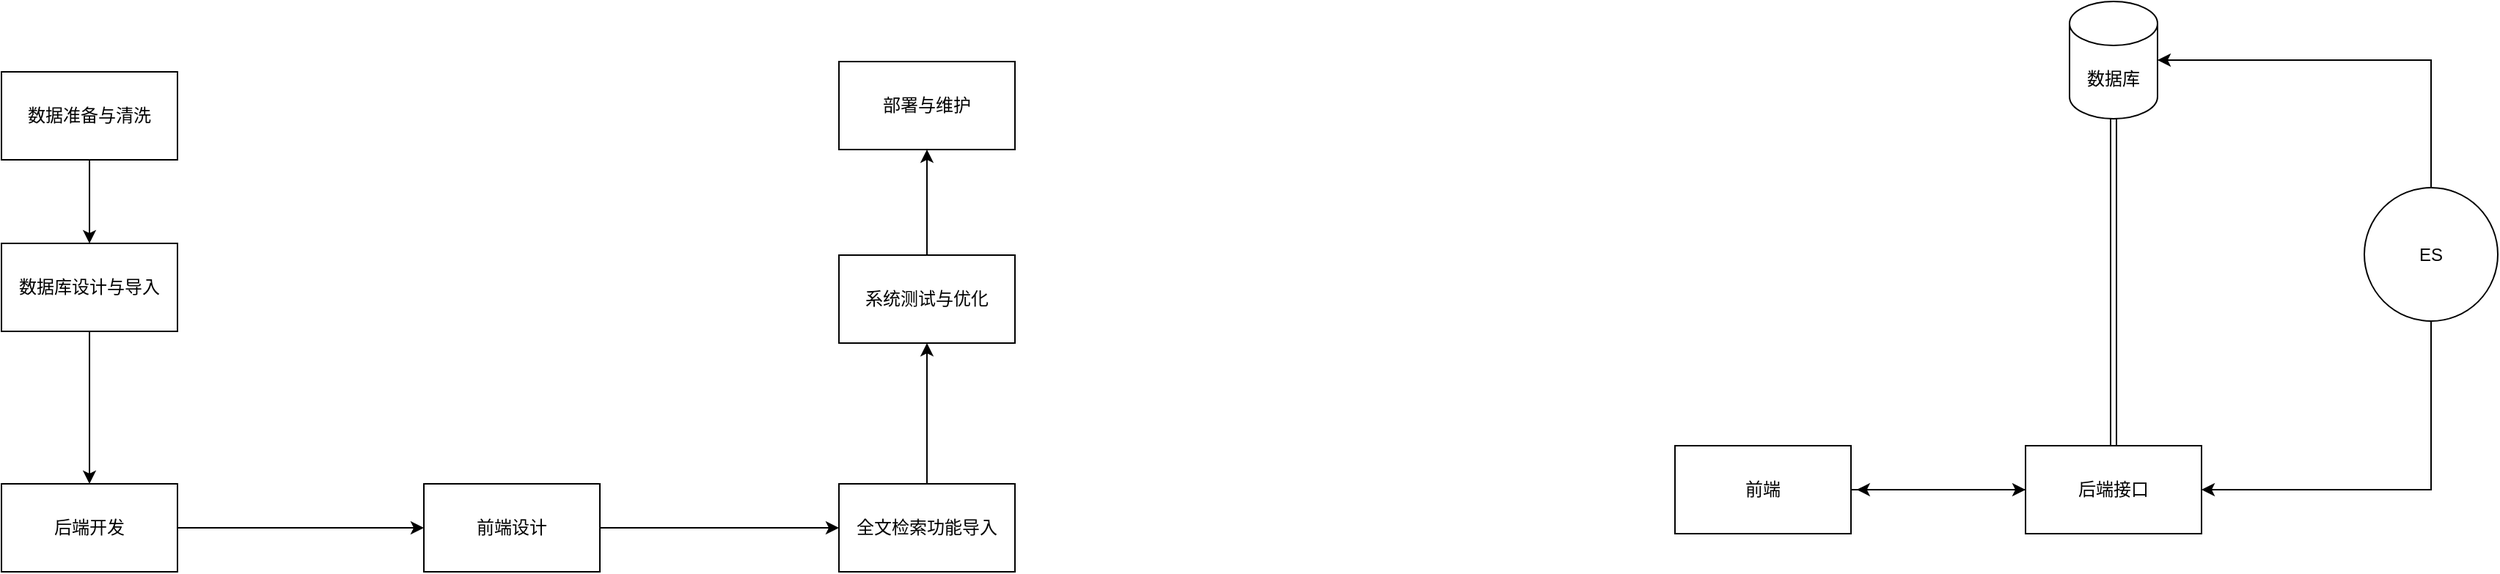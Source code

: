 <mxfile border="50" scale="3" compressed="false" locked="false" version="24.8.3">
  <diagram name="Blank" id="YmL12bMKpDGza6XwsDPr">
    <mxGraphModel dx="1022" dy="572" grid="0" gridSize="10" guides="1" tooltips="1" connect="1" arrows="1" fold="1" page="0" pageScale="1" pageWidth="827" pageHeight="1169" background="none" math="1" shadow="0">
      <root>
        <mxCell id="X5NqExCQtvZxIxQ7pmgY-0" />
        <mxCell id="1" parent="X5NqExCQtvZxIxQ7pmgY-0" />
        <mxCell id="Fy2plHTdan9sPoVwwzyH-1" value="数据准备与清洗" style="rounded=0;whiteSpace=wrap;html=1;" vertex="1" parent="1">
          <mxGeometry x="169" y="201" width="120" height="60" as="geometry" />
        </mxCell>
        <mxCell id="Fy2plHTdan9sPoVwwzyH-3" value="" style="endArrow=classic;html=1;rounded=0;exitX=0.5;exitY=1;exitDx=0;exitDy=0;" edge="1" parent="1" source="Fy2plHTdan9sPoVwwzyH-1" target="Fy2plHTdan9sPoVwwzyH-4">
          <mxGeometry width="50" height="50" relative="1" as="geometry">
            <mxPoint x="385" y="347" as="sourcePoint" />
            <mxPoint x="323" y="333" as="targetPoint" />
          </mxGeometry>
        </mxCell>
        <mxCell id="Fy2plHTdan9sPoVwwzyH-6" value="" style="edgeStyle=orthogonalEdgeStyle;rounded=0;orthogonalLoop=1;jettySize=auto;html=1;" edge="1" parent="1" source="Fy2plHTdan9sPoVwwzyH-4" target="Fy2plHTdan9sPoVwwzyH-5">
          <mxGeometry relative="1" as="geometry" />
        </mxCell>
        <mxCell id="Fy2plHTdan9sPoVwwzyH-4" value="数据库设计与导入" style="rounded=0;whiteSpace=wrap;html=1;" vertex="1" parent="1">
          <mxGeometry x="169" y="318.0" width="120" height="60" as="geometry" />
        </mxCell>
        <mxCell id="Fy2plHTdan9sPoVwwzyH-8" value="" style="edgeStyle=orthogonalEdgeStyle;rounded=0;orthogonalLoop=1;jettySize=auto;html=1;" edge="1" parent="1" source="Fy2plHTdan9sPoVwwzyH-5" target="Fy2plHTdan9sPoVwwzyH-7">
          <mxGeometry relative="1" as="geometry" />
        </mxCell>
        <mxCell id="Fy2plHTdan9sPoVwwzyH-5" value="后端开发" style="rounded=0;whiteSpace=wrap;html=1;" vertex="1" parent="1">
          <mxGeometry x="169" y="482.0" width="120" height="60" as="geometry" />
        </mxCell>
        <mxCell id="Fy2plHTdan9sPoVwwzyH-10" value="" style="edgeStyle=orthogonalEdgeStyle;rounded=0;orthogonalLoop=1;jettySize=auto;html=1;" edge="1" parent="1" source="Fy2plHTdan9sPoVwwzyH-7" target="Fy2plHTdan9sPoVwwzyH-9">
          <mxGeometry relative="1" as="geometry" />
        </mxCell>
        <mxCell id="Fy2plHTdan9sPoVwwzyH-7" value="前端设计" style="rounded=0;whiteSpace=wrap;html=1;" vertex="1" parent="1">
          <mxGeometry x="457" y="482.0" width="120" height="60" as="geometry" />
        </mxCell>
        <mxCell id="Fy2plHTdan9sPoVwwzyH-12" value="" style="edgeStyle=orthogonalEdgeStyle;rounded=0;orthogonalLoop=1;jettySize=auto;html=1;" edge="1" parent="1" source="Fy2plHTdan9sPoVwwzyH-9" target="Fy2plHTdan9sPoVwwzyH-11">
          <mxGeometry relative="1" as="geometry" />
        </mxCell>
        <mxCell id="Fy2plHTdan9sPoVwwzyH-9" value="全文检索功能导入" style="rounded=0;whiteSpace=wrap;html=1;" vertex="1" parent="1">
          <mxGeometry x="740" y="482.0" width="120" height="60" as="geometry" />
        </mxCell>
        <mxCell id="Fy2plHTdan9sPoVwwzyH-14" value="" style="edgeStyle=orthogonalEdgeStyle;rounded=0;orthogonalLoop=1;jettySize=auto;html=1;" edge="1" parent="1" source="Fy2plHTdan9sPoVwwzyH-11" target="Fy2plHTdan9sPoVwwzyH-13">
          <mxGeometry relative="1" as="geometry" />
        </mxCell>
        <mxCell id="Fy2plHTdan9sPoVwwzyH-11" value="系统测试与优化" style="rounded=0;whiteSpace=wrap;html=1;" vertex="1" parent="1">
          <mxGeometry x="740" y="326.0" width="120" height="60" as="geometry" />
        </mxCell>
        <mxCell id="Fy2plHTdan9sPoVwwzyH-13" value="部署与维护" style="rounded=0;whiteSpace=wrap;html=1;" vertex="1" parent="1">
          <mxGeometry x="740" y="194.0" width="120" height="60" as="geometry" />
        </mxCell>
        <mxCell id="Fy2plHTdan9sPoVwwzyH-24" style="edgeStyle=orthogonalEdgeStyle;rounded=0;orthogonalLoop=1;jettySize=auto;html=1;" edge="1" parent="1" source="Fy2plHTdan9sPoVwwzyH-15">
          <mxGeometry relative="1" as="geometry">
            <mxPoint x="1433.892" y="486" as="targetPoint" />
          </mxGeometry>
        </mxCell>
        <mxCell id="Fy2plHTdan9sPoVwwzyH-15" value="后端接口" style="rounded=0;whiteSpace=wrap;html=1;" vertex="1" parent="1">
          <mxGeometry x="1549" y="456" width="120" height="60" as="geometry" />
        </mxCell>
        <mxCell id="Fy2plHTdan9sPoVwwzyH-17" value="数据库" style="shape=cylinder3;whiteSpace=wrap;html=1;boundedLbl=1;backgroundOutline=1;size=15;" vertex="1" parent="1">
          <mxGeometry x="1579" y="153" width="60" height="80" as="geometry" />
        </mxCell>
        <mxCell id="Fy2plHTdan9sPoVwwzyH-22" style="edgeStyle=orthogonalEdgeStyle;rounded=0;orthogonalLoop=1;jettySize=auto;html=1;exitX=0.5;exitY=1;exitDx=0;exitDy=0;entryX=1;entryY=0.5;entryDx=0;entryDy=0;" edge="1" parent="1" source="Fy2plHTdan9sPoVwwzyH-20" target="Fy2plHTdan9sPoVwwzyH-15">
          <mxGeometry relative="1" as="geometry" />
        </mxCell>
        <mxCell id="Fy2plHTdan9sPoVwwzyH-20" value="ES" style="ellipse;whiteSpace=wrap;html=1;aspect=fixed;" vertex="1" parent="1">
          <mxGeometry x="1780" y="280" width="91" height="91" as="geometry" />
        </mxCell>
        <mxCell id="Fy2plHTdan9sPoVwwzyH-26" value="" style="edgeStyle=orthogonalEdgeStyle;rounded=0;orthogonalLoop=1;jettySize=auto;html=1;" edge="1" parent="1" source="Fy2plHTdan9sPoVwwzyH-23" target="Fy2plHTdan9sPoVwwzyH-15">
          <mxGeometry relative="1" as="geometry" />
        </mxCell>
        <mxCell id="Fy2plHTdan9sPoVwwzyH-23" value="前端" style="rounded=0;whiteSpace=wrap;html=1;" vertex="1" parent="1">
          <mxGeometry x="1310" y="456" width="120" height="60" as="geometry" />
        </mxCell>
        <mxCell id="Fy2plHTdan9sPoVwwzyH-25" style="edgeStyle=orthogonalEdgeStyle;rounded=0;orthogonalLoop=1;jettySize=auto;html=1;exitX=0.5;exitY=0;exitDx=0;exitDy=0;entryX=1;entryY=0.5;entryDx=0;entryDy=0;entryPerimeter=0;" edge="1" parent="1" source="Fy2plHTdan9sPoVwwzyH-20" target="Fy2plHTdan9sPoVwwzyH-17">
          <mxGeometry relative="1" as="geometry" />
        </mxCell>
        <mxCell id="Fy2plHTdan9sPoVwwzyH-27" style="rounded=0;orthogonalLoop=1;jettySize=auto;html=1;entryX=0.5;entryY=1;entryDx=0;entryDy=0;entryPerimeter=0;shape=link;" edge="1" parent="1" source="Fy2plHTdan9sPoVwwzyH-15" target="Fy2plHTdan9sPoVwwzyH-17">
          <mxGeometry relative="1" as="geometry" />
        </mxCell>
      </root>
    </mxGraphModel>
  </diagram>
</mxfile>
